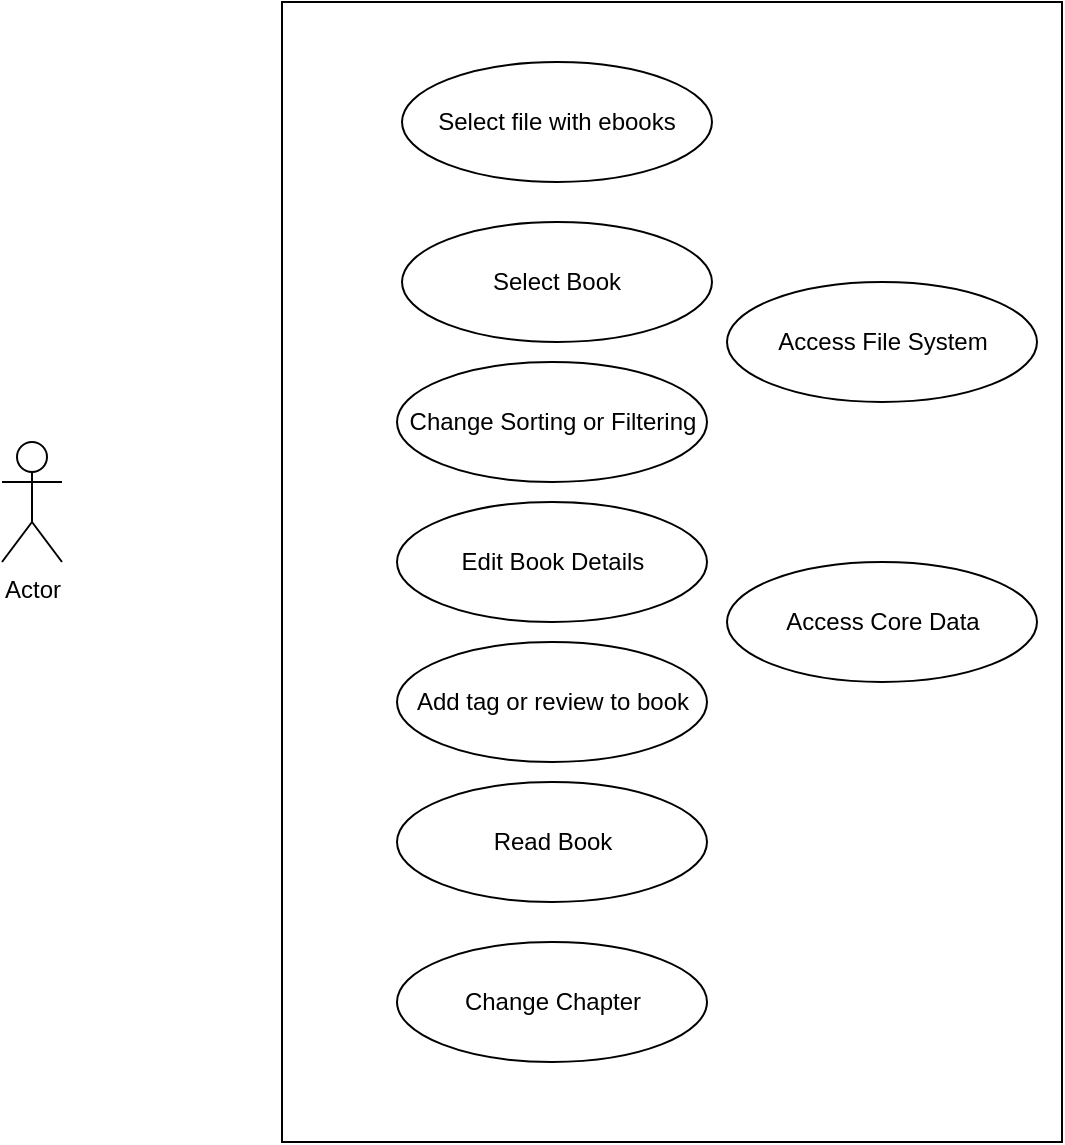 <mxfile version="20.8.10" type="github">
  <diagram name="Page-1" id="IvhcHi7GAQZVUjzSj2Fh">
    <mxGraphModel dx="884" dy="449" grid="1" gridSize="10" guides="1" tooltips="1" connect="1" arrows="1" fold="1" page="1" pageScale="1" pageWidth="850" pageHeight="1100" math="0" shadow="0">
      <root>
        <mxCell id="0" />
        <mxCell id="1" parent="0" />
        <mxCell id="aYkyscsOnAFXeUAi1m1f-1" value="Actor" style="shape=umlActor;verticalLabelPosition=bottom;verticalAlign=top;html=1;outlineConnect=0;" vertex="1" parent="1">
          <mxGeometry x="70" y="280" width="30" height="60" as="geometry" />
        </mxCell>
        <mxCell id="aYkyscsOnAFXeUAi1m1f-2" value="" style="rounded=0;whiteSpace=wrap;html=1;" vertex="1" parent="1">
          <mxGeometry x="210" y="60" width="390" height="570" as="geometry" />
        </mxCell>
        <mxCell id="aYkyscsOnAFXeUAi1m1f-3" value="Select file with ebooks" style="ellipse;whiteSpace=wrap;html=1;" vertex="1" parent="1">
          <mxGeometry x="270" y="90" width="155" height="60" as="geometry" />
        </mxCell>
        <mxCell id="aYkyscsOnAFXeUAi1m1f-4" value="Select Book" style="ellipse;whiteSpace=wrap;html=1;" vertex="1" parent="1">
          <mxGeometry x="270" y="170" width="155" height="60" as="geometry" />
        </mxCell>
        <mxCell id="aYkyscsOnAFXeUAi1m1f-6" value="Access Core Data" style="ellipse;whiteSpace=wrap;html=1;" vertex="1" parent="1">
          <mxGeometry x="432.5" y="340" width="155" height="60" as="geometry" />
        </mxCell>
        <mxCell id="aYkyscsOnAFXeUAi1m1f-7" value="Access File System" style="ellipse;whiteSpace=wrap;html=1;" vertex="1" parent="1">
          <mxGeometry x="432.5" y="200" width="155" height="60" as="geometry" />
        </mxCell>
        <mxCell id="aYkyscsOnAFXeUAi1m1f-8" value="Change Sorting or Filtering" style="ellipse;whiteSpace=wrap;html=1;" vertex="1" parent="1">
          <mxGeometry x="267.5" y="240" width="155" height="60" as="geometry" />
        </mxCell>
        <mxCell id="aYkyscsOnAFXeUAi1m1f-9" value="Edit Book Details" style="ellipse;whiteSpace=wrap;html=1;" vertex="1" parent="1">
          <mxGeometry x="267.5" y="310" width="155" height="60" as="geometry" />
        </mxCell>
        <mxCell id="aYkyscsOnAFXeUAi1m1f-10" value="Add tag or review to book" style="ellipse;whiteSpace=wrap;html=1;" vertex="1" parent="1">
          <mxGeometry x="267.5" y="380" width="155" height="60" as="geometry" />
        </mxCell>
        <mxCell id="aYkyscsOnAFXeUAi1m1f-11" value="Read Book" style="ellipse;whiteSpace=wrap;html=1;" vertex="1" parent="1">
          <mxGeometry x="267.5" y="450" width="155" height="60" as="geometry" />
        </mxCell>
        <mxCell id="aYkyscsOnAFXeUAi1m1f-12" value="Change Chapter" style="ellipse;whiteSpace=wrap;html=1;" vertex="1" parent="1">
          <mxGeometry x="267.5" y="530" width="155" height="60" as="geometry" />
        </mxCell>
      </root>
    </mxGraphModel>
  </diagram>
</mxfile>
